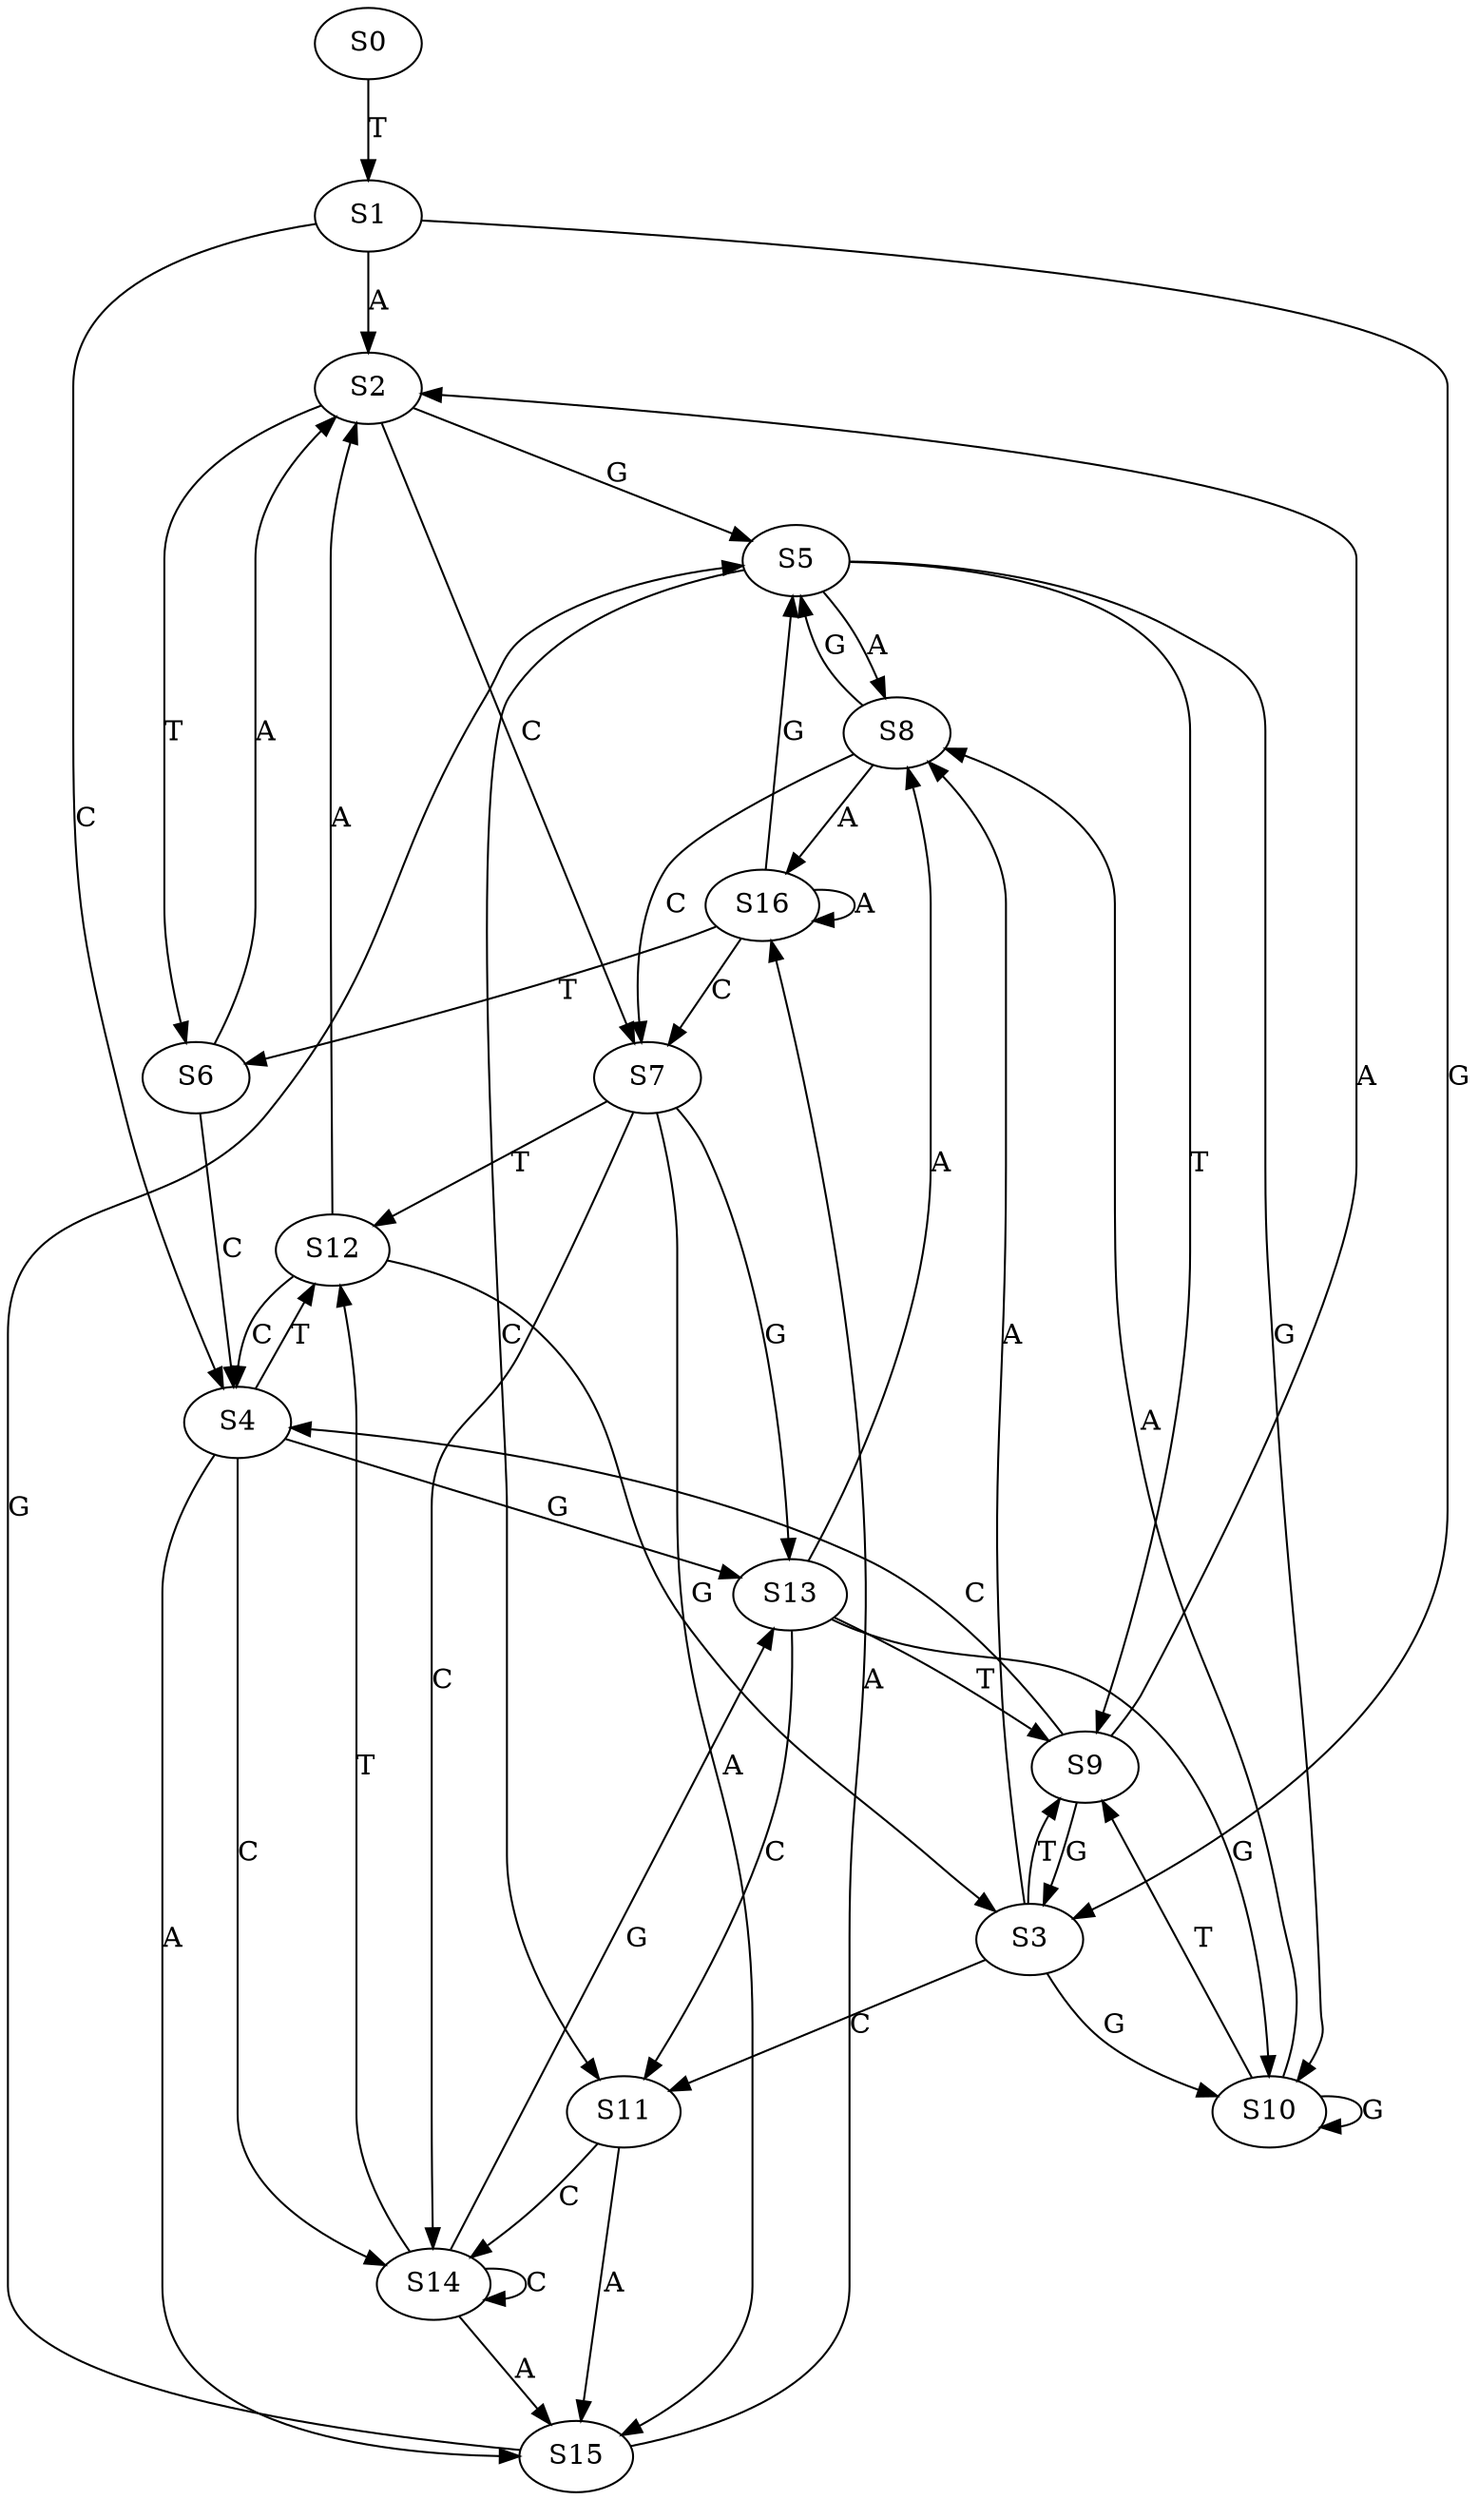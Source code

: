strict digraph  {
	S0 -> S1 [ label = T ];
	S1 -> S2 [ label = A ];
	S1 -> S3 [ label = G ];
	S1 -> S4 [ label = C ];
	S2 -> S5 [ label = G ];
	S2 -> S6 [ label = T ];
	S2 -> S7 [ label = C ];
	S3 -> S8 [ label = A ];
	S3 -> S9 [ label = T ];
	S3 -> S10 [ label = G ];
	S3 -> S11 [ label = C ];
	S4 -> S12 [ label = T ];
	S4 -> S13 [ label = G ];
	S4 -> S14 [ label = C ];
	S4 -> S15 [ label = A ];
	S5 -> S9 [ label = T ];
	S5 -> S10 [ label = G ];
	S5 -> S8 [ label = A ];
	S5 -> S11 [ label = C ];
	S6 -> S2 [ label = A ];
	S6 -> S4 [ label = C ];
	S7 -> S15 [ label = A ];
	S7 -> S14 [ label = C ];
	S7 -> S12 [ label = T ];
	S7 -> S13 [ label = G ];
	S8 -> S5 [ label = G ];
	S8 -> S16 [ label = A ];
	S8 -> S7 [ label = C ];
	S9 -> S2 [ label = A ];
	S9 -> S4 [ label = C ];
	S9 -> S3 [ label = G ];
	S10 -> S8 [ label = A ];
	S10 -> S9 [ label = T ];
	S10 -> S10 [ label = G ];
	S11 -> S14 [ label = C ];
	S11 -> S15 [ label = A ];
	S12 -> S3 [ label = G ];
	S12 -> S4 [ label = C ];
	S12 -> S2 [ label = A ];
	S13 -> S10 [ label = G ];
	S13 -> S9 [ label = T ];
	S13 -> S8 [ label = A ];
	S13 -> S11 [ label = C ];
	S14 -> S13 [ label = G ];
	S14 -> S14 [ label = C ];
	S14 -> S15 [ label = A ];
	S14 -> S12 [ label = T ];
	S15 -> S5 [ label = G ];
	S15 -> S16 [ label = A ];
	S16 -> S6 [ label = T ];
	S16 -> S7 [ label = C ];
	S16 -> S5 [ label = G ];
	S16 -> S16 [ label = A ];
}
